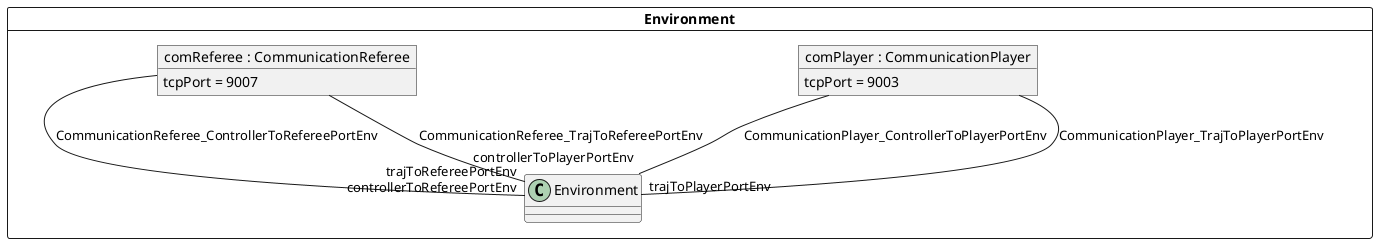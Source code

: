 

@startuml
	package Environment <<card>> {
		object "comPlayer : CommunicationPlayer" as ChallengeEnv_Environment_comPlayer {
			tcpPort = 9003
		}
		object "comReferee : CommunicationReferee" as ChallengeEnv_Environment_comReferee {
			tcpPort = 9007
		}
		ChallengeEnv_Environment_comPlayer -- "controllerToPlayerPortEnv" Environment : CommunicationPlayer_ControllerToPlayerPortEnv
		ChallengeEnv_Environment_comReferee -- "controllerToRefereePortEnv" Environment : CommunicationReferee_ControllerToRefereePortEnv
		ChallengeEnv_Environment_comPlayer -- "trajToPlayerPortEnv" Environment : CommunicationPlayer_TrajToPlayerPortEnv
		ChallengeEnv_Environment_comReferee -- "trajToRefereePortEnv" Environment : CommunicationReferee_TrajToRefereePortEnv
	}
@enduml
